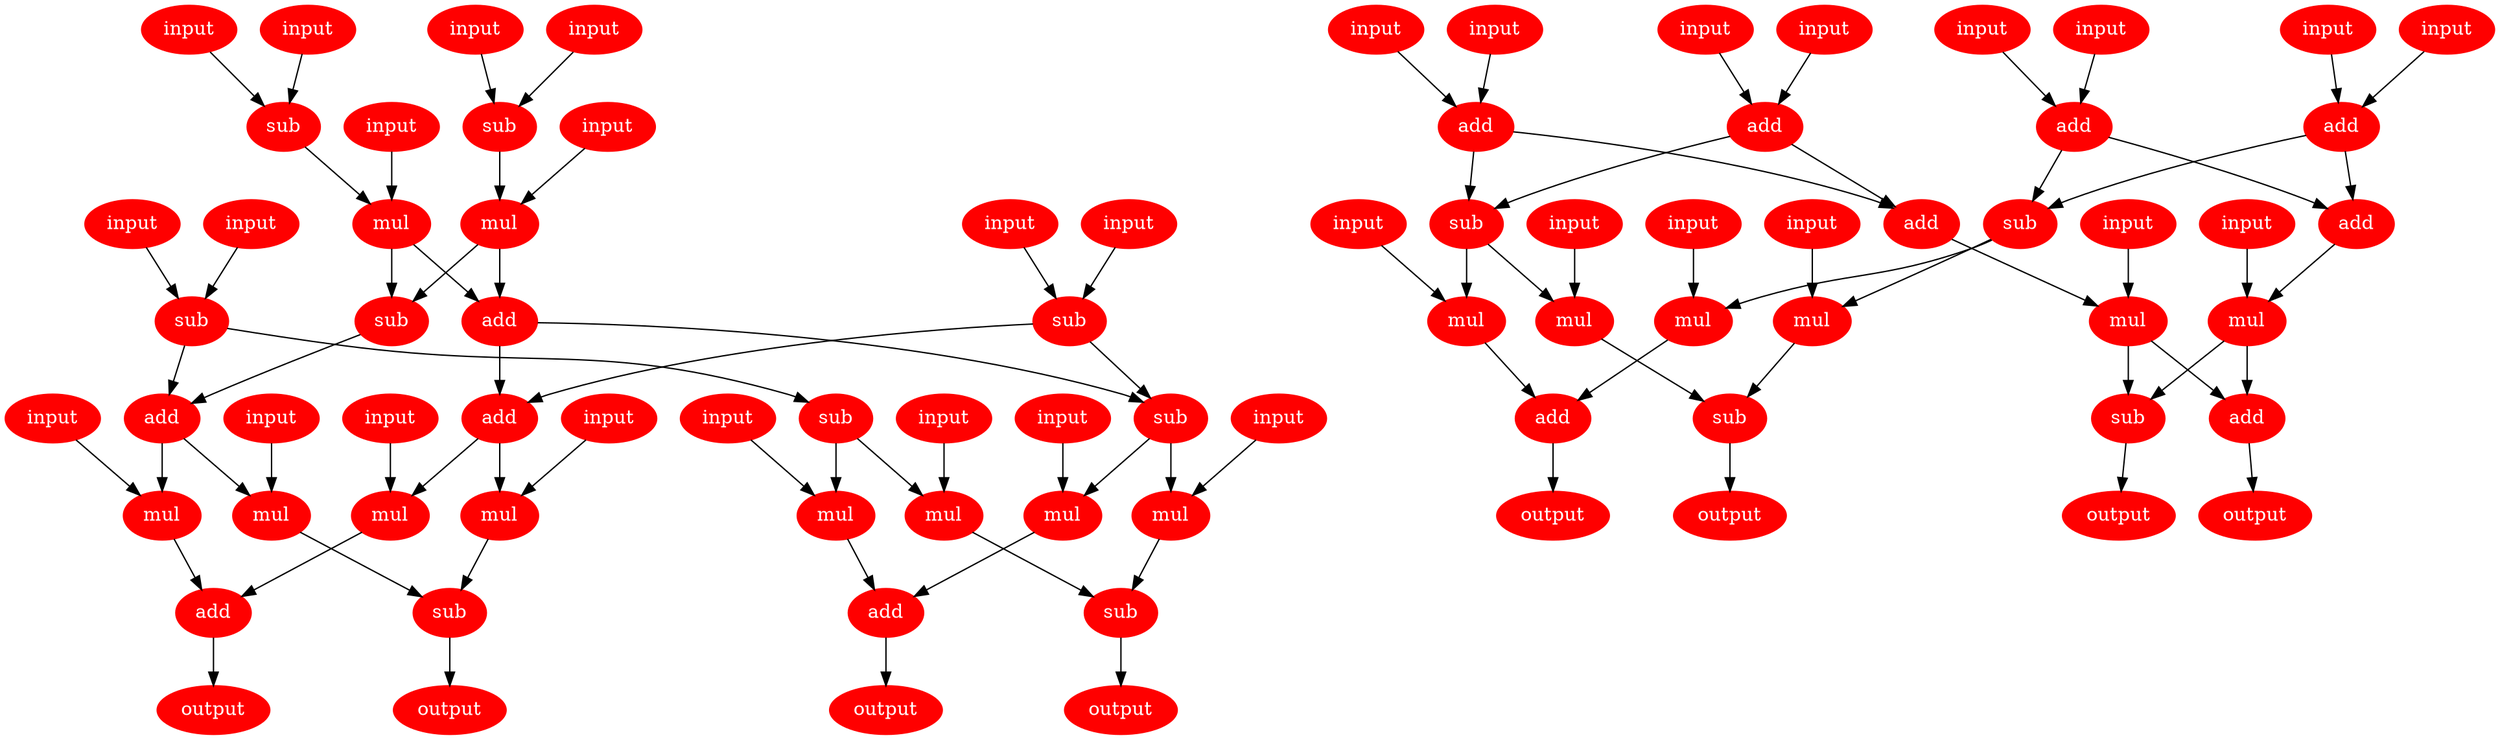 digraph cosine2 {
    node [fontcolor=white,style=filled,color="160,60,176"];
    1 [label = "input", opcode = input]; 
    2 [label = "input", opcode = input]; 
    3 [label = "sub", opcode = sub]; 
    4 [label = "input", opcode = input]; 
    5 [label = "input", opcode = input]; 
    6 [label = "sub", opcode = sub]; 
    7 [label = "input", opcode = input]; 
    8 [label = "input", opcode = input]; 
    9 [label = "sub", opcode = sub]; 
    10 [label = "input", opcode = input]; 
    11 [label = "input", opcode = input]; 
    12 [label = "sub", opcode = sub]; 
    13 [label = "input", opcode = input]; 
    14 [label = "input", opcode = input]; 
    15 [label = "add", opcode = add]; 
    16 [label = "input", opcode = input]; 
    17 [label = "input", opcode = input]; 
    18 [label = "add", opcode = add]; 
    19 [label = "input", opcode = input]; 
    20 [label = "input", opcode = input]; 
    21 [label = "add", opcode = add]; 
    22 [label = "input", opcode = input]; 
    23 [label = "input", opcode = input]; 
    24 [label = "add", opcode = add]; 
    25 [label = "input", opcode = input]; 
    26 [label = "mul", opcode = mul]; 
    27 [label = "input", opcode = input]; 
    28 [label = "mul", opcode = mul]; 
    29 [label = "add", opcode = add]; 
    30 [label = "sub", opcode = sub]; 
    31 [label = "add", opcode = add]; 
    32 [label = "sub", opcode = sub]; 
    33 [label = "sub", opcode = sub]; 
    34 [label = "add", opcode = add]; 
    35 [label = "input", opcode = input]; 
    36 [label = "mul", opcode = mul]; 
    37 [label = "input", opcode = input]; 
    38 [label = "mul", opcode = mul]; 
    39 [label = "input", opcode = input]; 
    40 [label = "mul", opcode = mul]; 
    41 [label = "input", opcode = input]; 
    42 [label = "mul", opcode = mul]; 
    43 [label = "input", opcode = input]; 
    44 [label = "mul", opcode = mul]; 
    45 [label = "input", opcode = input]; 
    46 [label = "mul", opcode = mul]; 
    47 [label = "input", opcode = input]; 
    48 [label = "mul", opcode = mul]; 
    49 [label = "input", opcode = input]; 
    50 [label = "mul", opcode = mul]; 
    51 [label = "sub", opcode = sub]; 
    52 [label = "sub", opcode = sub]; 
    53 [label = "add", opcode = add]; 
    54 [label = "add", opcode = add]; 
    55 [label = "sub", opcode = sub]; 
    56 [label = "sub", opcode = sub]; 
    57 [label = "add", opcode = add]; 
    58 [label = "add", opcode = add]; 
    59 [label = "input", opcode = input]; 
    60 [label = "mul", opcode = mul]; 
    61 [label = "input", opcode = input]; 
    62 [label = "mul", opcode = mul]; 
    63 [label = "input", opcode = input]; 
    64 [label = "mul", opcode = mul]; 
    65 [label = "input", opcode = input]; 
    66 [label = "mul", opcode = mul]; 
    67 [label = "input", opcode = input]; 
    68 [label = "mul", opcode = mul]; 
    69 [label = "input", opcode = input]; 
    70 [label = "mul", opcode = mul]; 
    71 [label = "add", opcode = add]; 
    72 [label = "sub", opcode = sub]; 
    73 [label = "sub", opcode = sub]; 
    74 [label = "add", opcode = add]; 
    75 [label = "output", opcode = output];
    76 [label = "output", opcode = output];
    77 [label = "output", opcode = output];
    78 [label = "output", opcode = output];
    79 [label = "output", opcode = output];
    80 [label = "output", opcode = output];
    81 [label = "output", opcode = output];
    82 [label = "output", opcode = output];
    1 -> 3 [name=1];
    2 -> 3 [name=2];
    3 -> 31 [name=3];
    3 -> 32 [name=4]; 
    4 -> 6 [name=5];
    5 -> 6 [name=6];
    6 -> 26 [name=7];
    7 -> 9 [name=8];
    8 -> 9 [name=9];
    9 -> 28 [name=10];
    10 -> 12 [name=11];
    11 -> 12 [name=12];
    12 -> 34 [name=13];
    12 -> 33 [name=14];
    13 -> 15 [name=15];
    14 -> 15 [name=16];
    15 -> 55 [name=17];
    15 -> 58 [name=18];
    16 -> 18 [name=19];
    17 -> 18 [name=20];
    18 -> 57 [name=21];
    18 -> 56 [name=22];
    19 -> 21 [name=23];
    20 -> 21 [name=24];
    21 -> 57 [name=25];
    21 -> 56 [name=26];
    22 -> 24 [name=27];
    23 -> 24 [name=28];
    24 -> 55 [name=29];
    24 -> 58 [name=30];
    25 -> 26 [name=31];
    26 -> 30 [name=32];
    26 -> 29 [name=33];
    27 -> 28 [name=34];
    28 -> 30 [name=35];
    28 -> 29 [name=36];
    29 -> 31 [name=37];
    29 -> 32 [name=38];
    30 -> 34 [name=39];
    31 -> 36 [name=40];
    31 -> 38 [name=41];
    32 -> 40 [name=42];
    32 -> 42 [name=43];
    33 -> 44 [name=44];
    33 -> 46 [name=45];
    34 -> 48 [name=46];
    34 -> 50 [name=47];
    35 -> 36 [name=48];
    36 -> 51 [name=49];
    37 -> 38 [name=50];
    38 -> 54 [name=51];
    39 -> 40 [name=52];
    40 -> 52 [name=53];
    41 -> 42 [name=54];
    42 -> 53 [name=55];
    43 -> 44 [name=56];
    44 -> 52 [name=57];
    45 -> 46 [name=58];
    46 -> 53 [name=59];
    47 -> 48 [name=60];
    48 -> 51 [name=61];
    49 -> 50 [name=62];
    50 -> 54 [name=63];
    51 -> 75 [name=64];
    52 -> 76 [name=65];
    53 -> 77 [name=66];
    54 -> 78 [name=67];
    55 -> 60 [name=68];
    55 -> 62 [name=69];
    56 -> 66 [name=70];
    56 -> 64 [name=71];
    57 -> 68 [name=72];
    58 -> 70 [name=73];
    59 -> 60 [name=74];
    60 -> 71 [name=75];
    61 -> 62 [name=76];
    62 -> 72 [name=77];
    63 -> 64 [name=78];
    64 -> 71 [name=79];
    65 -> 66 [name=80];
    66 -> 72 [name=81];
    67 -> 68 [name=82];
    68 -> 73 [name=83];
    68 -> 74 [name=84];
    69 -> 70 [name=85];
    70 -> 73 [name=86];
    70 -> 74 [name=87];
    71 -> 79 [name=88];
    72 -> 80 [name=89];
    73 -> 81 [name=90];
    74 -> 82 [name=91];
}
